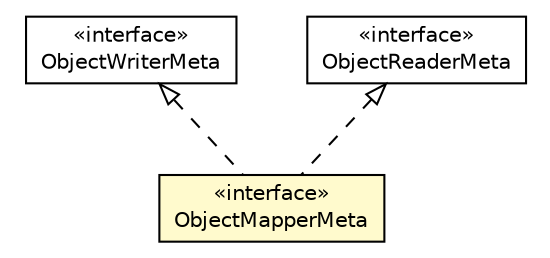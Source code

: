 #!/usr/local/bin/dot
#
# Class diagram 
# Generated by UMLGraph version R5_6-24-gf6e263 (http://www.umlgraph.org/)
#

digraph G {
	edge [fontname="Helvetica",fontsize=10,labelfontname="Helvetica",labelfontsize=10];
	node [fontname="Helvetica",fontsize=10,shape=plaintext];
	nodesep=0.25;
	ranksep=0.5;
	// io.reinert.requestor.gwtjackson.meta.gwtjackson.ObjectWriterMeta
	c19008 [label=<<table title="io.reinert.requestor.gwtjackson.meta.gwtjackson.ObjectWriterMeta" border="0" cellborder="1" cellspacing="0" cellpadding="2" port="p" href="./ObjectWriterMeta.html">
		<tr><td><table border="0" cellspacing="0" cellpadding="1">
<tr><td align="center" balign="center"> &#171;interface&#187; </td></tr>
<tr><td align="center" balign="center"> ObjectWriterMeta </td></tr>
		</table></td></tr>
		</table>>, URL="./ObjectWriterMeta.html", fontname="Helvetica", fontcolor="black", fontsize=10.0];
	// io.reinert.requestor.gwtjackson.meta.gwtjackson.ObjectReaderMeta
	c19010 [label=<<table title="io.reinert.requestor.gwtjackson.meta.gwtjackson.ObjectReaderMeta" border="0" cellborder="1" cellspacing="0" cellpadding="2" port="p" href="./ObjectReaderMeta.html">
		<tr><td><table border="0" cellspacing="0" cellpadding="1">
<tr><td align="center" balign="center"> &#171;interface&#187; </td></tr>
<tr><td align="center" balign="center"> ObjectReaderMeta </td></tr>
		</table></td></tr>
		</table>>, URL="./ObjectReaderMeta.html", fontname="Helvetica", fontcolor="black", fontsize=10.0];
	// io.reinert.requestor.gwtjackson.meta.gwtjackson.ObjectMapperMeta
	c19012 [label=<<table title="io.reinert.requestor.gwtjackson.meta.gwtjackson.ObjectMapperMeta" border="0" cellborder="1" cellspacing="0" cellpadding="2" port="p" bgcolor="lemonChiffon" href="./ObjectMapperMeta.html">
		<tr><td><table border="0" cellspacing="0" cellpadding="1">
<tr><td align="center" balign="center"> &#171;interface&#187; </td></tr>
<tr><td align="center" balign="center"> ObjectMapperMeta </td></tr>
		</table></td></tr>
		</table>>, URL="./ObjectMapperMeta.html", fontname="Helvetica", fontcolor="black", fontsize=10.0];
	//io.reinert.requestor.gwtjackson.meta.gwtjackson.ObjectMapperMeta implements io.reinert.requestor.gwtjackson.meta.gwtjackson.ObjectReaderMeta
	c19010:p -> c19012:p [dir=back,arrowtail=empty,style=dashed];
	//io.reinert.requestor.gwtjackson.meta.gwtjackson.ObjectMapperMeta implements io.reinert.requestor.gwtjackson.meta.gwtjackson.ObjectWriterMeta
	c19008:p -> c19012:p [dir=back,arrowtail=empty,style=dashed];
}

